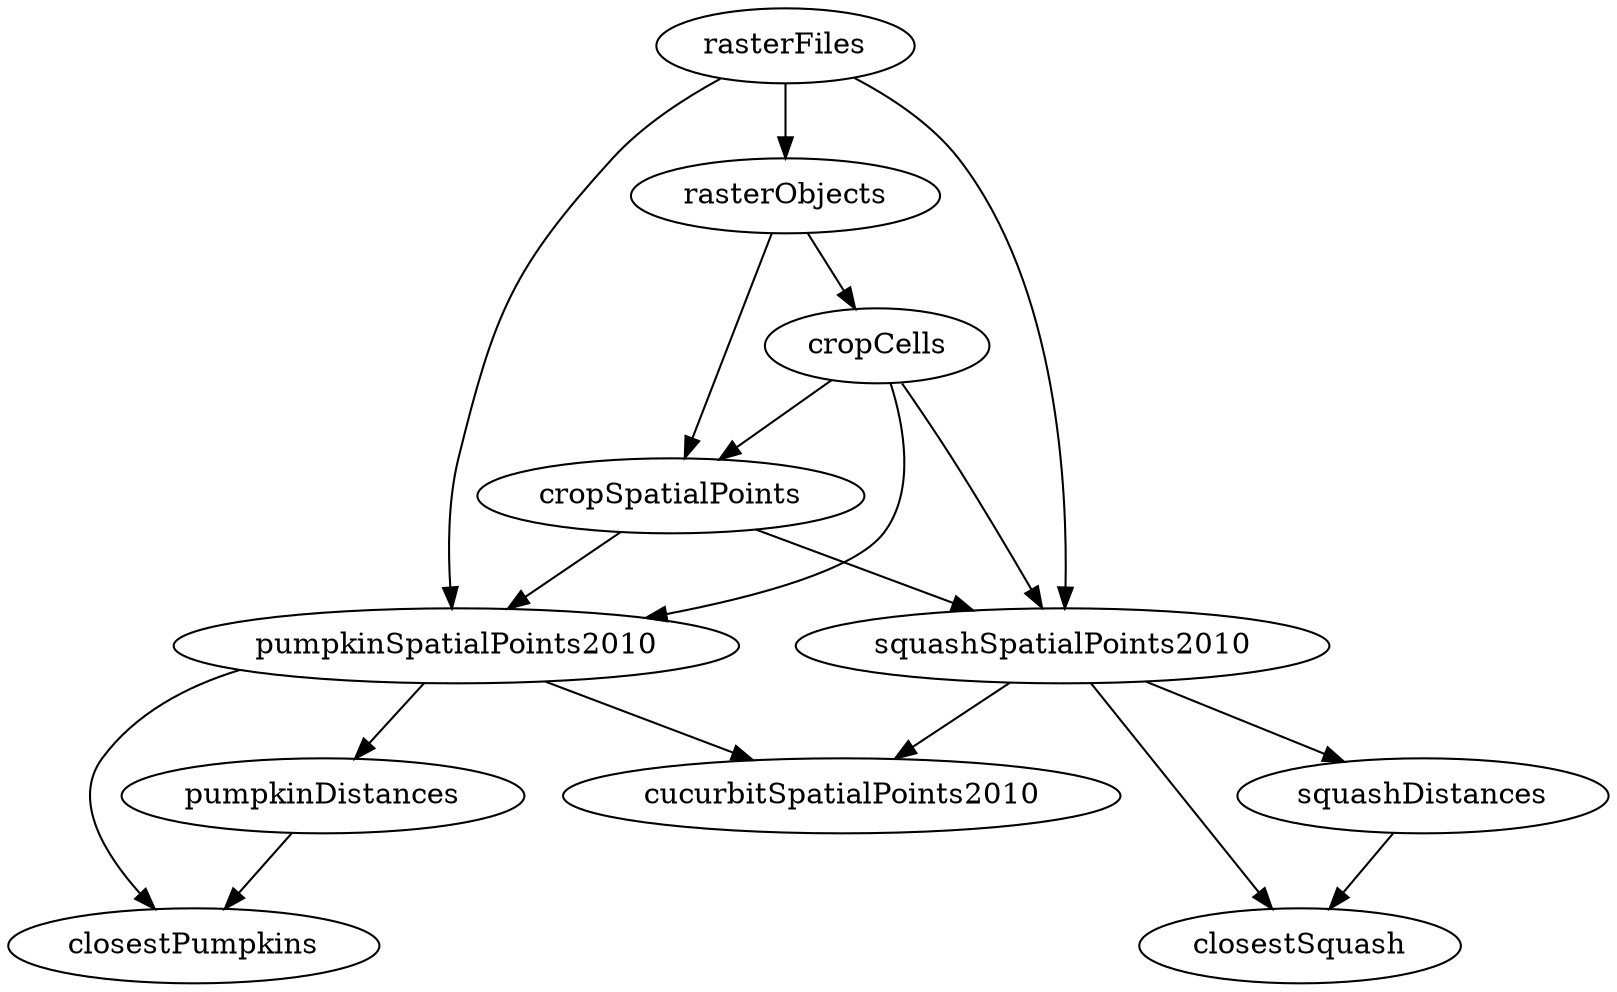#tifdir <- "/home/cld/squash_bee_data/squash/cropscape_images/"
#rowBufferSize <- 1000
#rasterFilesTable <- paste0(tifdir,"rasterFiles_b.csv")
#library(raster)
#library(plyr)
#library(geosphere)
#library(maptools)
#extractCropCells <- function(r) {
#  nCol <- ncol(r)
#  ldply(lapply(seq(1,nrow(r),by=rowBufferSize),function(i) { values <- getValues(r,i,rowBufferSize); cells <- which(values!=0); data.frame(cropId=values[cells],cell=(i-1)*nCol+cells)}))
#}
#joinSpatialPoints <- function(x) {
#  res <- x[[1]]
#  i <- 1
#  while (i < length(x)) {
#    res <- spRbind(res,x[[i+1]])
#    i <- i+1
#  }
#  res
#}
digraph squash_distribution {
  rasterFiles [function="read.csv",file="rasterFilesTable", stringsAsFactors="FALSE"] 

  rasterFiles -> rasterObjects
  rasterObjects [expression="lapply(paste0(tifdir,rasterFiles[which(rasterFiles[,'year']==2010),'tiffile']), raster)"]

  rasterObjects -> cropCells
  cropCells [expression="lapply(rasterObjects, extractCropCells)"] 

  rasterObjects -> cropSpatialPoints
  cropCells -> cropSpatialPoints
  cropSpatialPoints [expression="lapply(1:length(rasterObjects), function(i) { xyFromCell(object=rasterObjects[[i]],unlist(cropCells[[i]]['cell']),spatial=TRUE) })"]
  
  rasterFiles -> pumpkinSpatialPoints2010
  cropSpatialPoints -> pumpkinSpatialPoints2010
  cropCells -> pumpkinSpatialPoints2010
  pumpkinSpatialPoints2010 [expression="spTransform(joinSpatialPoints(lapply(1:length(cropSpatialPoints), function(i) cropSpatialPoints[[i]][which(cropCells[[i]]['cropId']==229)])), CRS('+proj=longlat'))"]

  pumpkinSpatialPoints2010 -> pumpkinDistances
  pumpkinDistances [expression="distm(c(-78.692528,35.771155), pumpkinSpatialPoints2010, fun = distHaversine)[1,]"]

  pumpkinSpatialPoints2010 -> closestPumpkins
  pumpkinDistances -> closestPumpkins
  closestPumpkins [expression="coordinates(pumpkinSpatialPoints2010[order(pumpkinDistances)[1:100]])"]

  rasterFiles -> squashSpatialPoints2010
  cropSpatialPoints -> squashSpatialPoints2010
  cropCells -> squashSpatialPoints2010
  squashSpatialPoints2010 [expression="spTransform(joinSpatialPoints(lapply(1:length(cropSpatialPoints), function(i) cropSpatialPoints[[i]][which(cropCells[[i]]['cropId']==222)])), CRS('+proj=longlat'))"]

  squashSpatialPoints2010 -> cucurbitSpatialPoints2010 [name="obj"]
  pumpkinSpatialPoints2010 -> cucurbitSpatialPoints2010 [name="x"]
  cucurbitSpatialPoints2010 [function="spRbind"]


  squashSpatialPoints2010 -> squashDistances
  squashDistances [expression="distm(c(-78.692528,35.771155), squashSpatialPoints2010, fun = distHaversine)[1,]"]

  squashSpatialPoints2010 -> closestSquash
  squashDistances -> closestSquash
  closestSquash [expression="coordinates(squashSpatialPoints2010[order(squashDistances)[1:100]])"]

}

